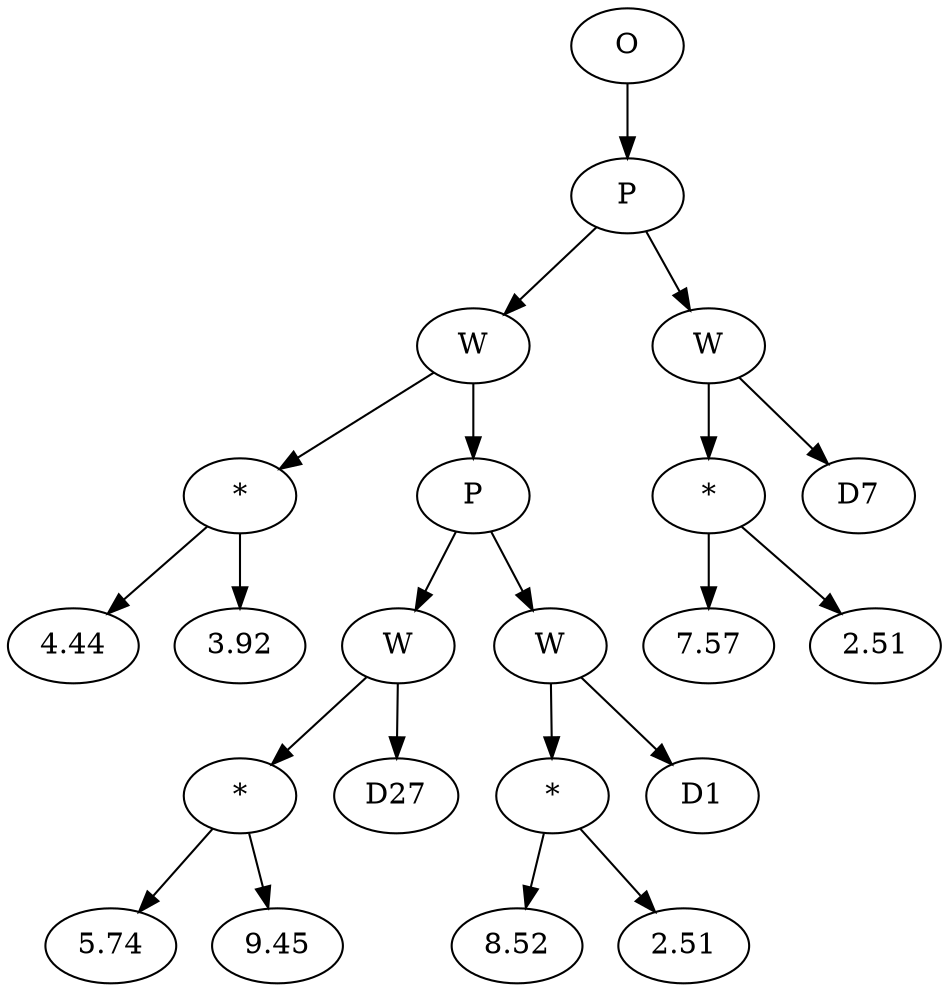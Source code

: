 // Tree
digraph {
	13004146 [label=O]
	13004147 [label=P]
	13004146 -> 13004147
	13004148 [label=W]
	13004147 -> 13004148
	13004149 [label="*"]
	13004148 -> 13004149
	13004150 [label=4.44]
	13004149 -> 13004150
	13004151 [label=3.92]
	13004149 -> 13004151
	13004152 [label=P]
	13004148 -> 13004152
	13004153 [label=W]
	13004152 -> 13004153
	13004154 [label="*"]
	13004153 -> 13004154
	13004155 [label=5.74]
	13004154 -> 13004155
	13004156 [label=9.45]
	13004154 -> 13004156
	13004157 [label=D27]
	13004153 -> 13004157
	13004158 [label=W]
	13004152 -> 13004158
	13004159 [label="*"]
	13004158 -> 13004159
	13004160 [label=8.52]
	13004159 -> 13004160
	13004161 [label=2.51]
	13004159 -> 13004161
	13004162 [label=D1]
	13004158 -> 13004162
	13004163 [label=W]
	13004147 -> 13004163
	13004164 [label="*"]
	13004163 -> 13004164
	13004165 [label=7.57]
	13004164 -> 13004165
	13004166 [label=2.51]
	13004164 -> 13004166
	13004167 [label=D7]
	13004163 -> 13004167
}
